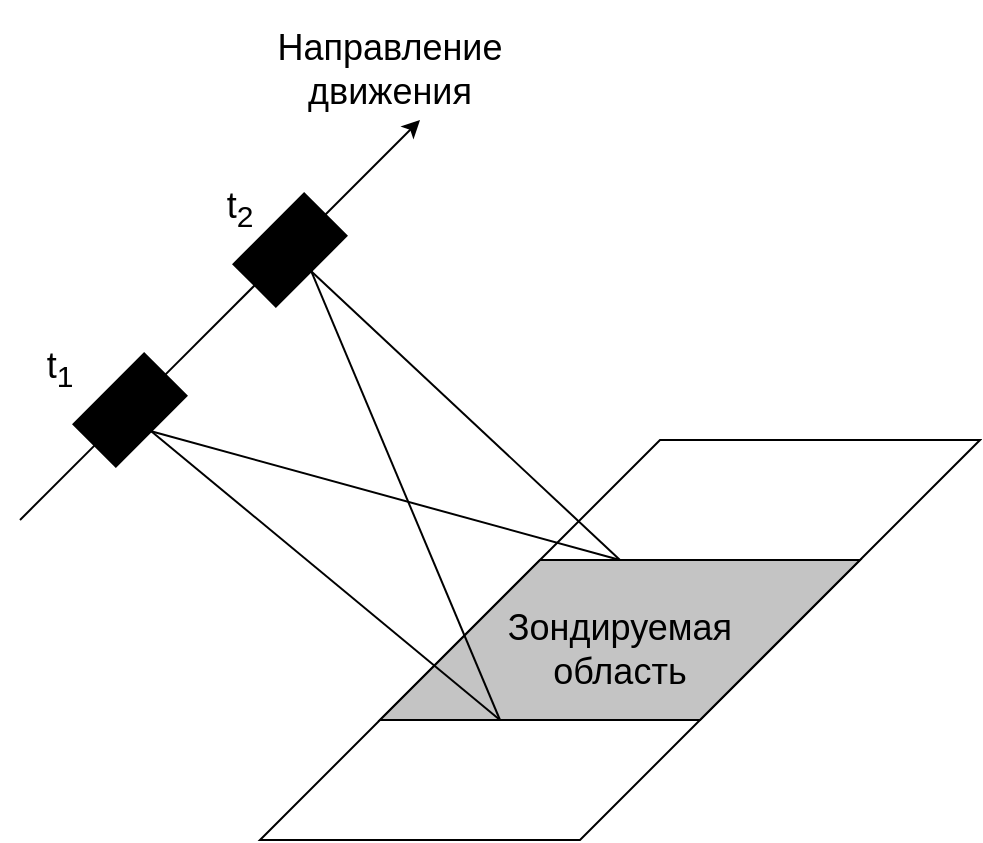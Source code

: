 <mxfile version="21.1.1" type="google">
  <diagram name="Страница 1" id="zpdaVMPnuJQ0aeKoGJYF">
    <mxGraphModel grid="1" page="1" gridSize="10" guides="1" tooltips="1" connect="1" arrows="1" fold="1" pageScale="1" pageWidth="827" pageHeight="1169" math="0" shadow="0">
      <root>
        <mxCell id="0" />
        <mxCell id="1" parent="0" />
        <mxCell id="E_QFCJGcuhrLYFzaWxKr-2" value="" style="endArrow=none;html=1;rounded=0;" edge="1" parent="1" target="E_QFCJGcuhrLYFzaWxKr-3">
          <mxGeometry width="50" height="50" relative="1" as="geometry">
            <mxPoint x="160" y="360" as="sourcePoint" />
            <mxPoint x="440" y="80" as="targetPoint" />
          </mxGeometry>
        </mxCell>
        <mxCell id="E_QFCJGcuhrLYFzaWxKr-3" value="" style="rounded=0;whiteSpace=wrap;html=1;rotation=-45;fillColor=#000000;" vertex="1" parent="1">
          <mxGeometry x="190" y="290" width="50" height="30" as="geometry" />
        </mxCell>
        <mxCell id="E_QFCJGcuhrLYFzaWxKr-4" value="" style="rounded=0;whiteSpace=wrap;html=1;rotation=-45;fillColor=#000000;" vertex="1" parent="1">
          <mxGeometry x="270" y="210" width="50" height="30" as="geometry" />
        </mxCell>
        <mxCell id="E_QFCJGcuhrLYFzaWxKr-7" value="" style="endArrow=classic;html=1;rounded=0;exitX=1;exitY=0.5;exitDx=0;exitDy=0;" edge="1" parent="1" source="E_QFCJGcuhrLYFzaWxKr-3">
          <mxGeometry width="50" height="50" relative="1" as="geometry">
            <mxPoint x="310" y="210" as="sourcePoint" />
            <mxPoint x="360" y="160" as="targetPoint" />
          </mxGeometry>
        </mxCell>
        <mxCell id="E_QFCJGcuhrLYFzaWxKr-8" value="" style="shape=parallelogram;perimeter=parallelogramPerimeter;whiteSpace=wrap;html=1;fixedSize=1;size=200;" vertex="1" parent="1">
          <mxGeometry x="280" y="320" width="360" height="200" as="geometry" />
        </mxCell>
        <mxCell id="E_QFCJGcuhrLYFzaWxKr-9" value="" style="shape=parallelogram;perimeter=parallelogramPerimeter;whiteSpace=wrap;html=1;fixedSize=1;size=80;fillStyle=auto;fillColor=#C4C4C4;" vertex="1" parent="1">
          <mxGeometry x="340" y="380" width="240" height="80" as="geometry" />
        </mxCell>
        <mxCell id="E_QFCJGcuhrLYFzaWxKr-10" value="" style="endArrow=none;html=1;rounded=0;exitX=0.5;exitY=1;exitDx=0;exitDy=0;entryX=0.25;entryY=1;entryDx=0;entryDy=0;" edge="1" parent="1" source="E_QFCJGcuhrLYFzaWxKr-3" target="E_QFCJGcuhrLYFzaWxKr-9">
          <mxGeometry width="50" height="50" relative="1" as="geometry">
            <mxPoint x="560" y="340" as="sourcePoint" />
            <mxPoint x="610" y="290" as="targetPoint" />
          </mxGeometry>
        </mxCell>
        <mxCell id="E_QFCJGcuhrLYFzaWxKr-11" value="" style="endArrow=none;html=1;rounded=0;exitX=0.5;exitY=1;exitDx=0;exitDy=0;entryX=0.5;entryY=0;entryDx=0;entryDy=0;" edge="1" parent="1" source="E_QFCJGcuhrLYFzaWxKr-3" target="E_QFCJGcuhrLYFzaWxKr-9">
          <mxGeometry width="50" height="50" relative="1" as="geometry">
            <mxPoint x="236" y="326" as="sourcePoint" />
            <mxPoint x="410" y="470" as="targetPoint" />
          </mxGeometry>
        </mxCell>
        <mxCell id="E_QFCJGcuhrLYFzaWxKr-12" value="" style="endArrow=none;html=1;rounded=0;exitX=0.5;exitY=1;exitDx=0;exitDy=0;endSize=6;strokeWidth=1;strokeColor=default;" edge="1" parent="1" source="E_QFCJGcuhrLYFzaWxKr-4">
          <mxGeometry width="50" height="50" relative="1" as="geometry">
            <mxPoint x="570" y="330" as="sourcePoint" />
            <mxPoint x="400" y="460" as="targetPoint" />
          </mxGeometry>
        </mxCell>
        <mxCell id="E_QFCJGcuhrLYFzaWxKr-13" value="" style="endArrow=none;html=1;rounded=0;exitX=0.5;exitY=1;exitDx=0;exitDy=0;endSize=6;strokeWidth=1;strokeColor=default;" edge="1" parent="1" source="E_QFCJGcuhrLYFzaWxKr-4">
          <mxGeometry width="50" height="50" relative="1" as="geometry">
            <mxPoint x="316" y="246" as="sourcePoint" />
            <mxPoint x="460" y="380" as="targetPoint" />
          </mxGeometry>
        </mxCell>
        <mxCell id="E_QFCJGcuhrLYFzaWxKr-16" value="&lt;font style=&quot;font-size: 18px;&quot;&gt;t&lt;sub&gt;1&lt;/sub&gt;&lt;/font&gt;" style="text;html=1;strokeColor=none;fillColor=none;align=center;verticalAlign=middle;whiteSpace=wrap;rounded=0;" vertex="1" parent="1">
          <mxGeometry x="150" y="270" width="60" height="30" as="geometry" />
        </mxCell>
        <mxCell id="E_QFCJGcuhrLYFzaWxKr-17" value="&lt;font style=&quot;font-size: 18px;&quot;&gt;t&lt;sub&gt;2&lt;/sub&gt;&lt;/font&gt;" style="text;html=1;strokeColor=none;fillColor=none;align=center;verticalAlign=middle;whiteSpace=wrap;rounded=0;" vertex="1" parent="1">
          <mxGeometry x="240" y="190" width="60" height="30" as="geometry" />
        </mxCell>
        <mxCell id="E_QFCJGcuhrLYFzaWxKr-19" value="&lt;font style=&quot;font-size: 18px;&quot;&gt;Направление движения&lt;/font&gt;" style="text;html=1;strokeColor=none;fillColor=none;align=center;verticalAlign=middle;whiteSpace=wrap;rounded=0;" vertex="1" parent="1">
          <mxGeometry x="290" y="100" width="110" height="70" as="geometry" />
        </mxCell>
        <mxCell id="E_QFCJGcuhrLYFzaWxKr-20" value="&lt;font style=&quot;font-size: 18px;&quot;&gt;Зондируемая область&lt;/font&gt;" style="text;html=1;strokeColor=none;fillColor=none;align=center;verticalAlign=middle;whiteSpace=wrap;rounded=0;" vertex="1" parent="1">
          <mxGeometry x="395" y="410" width="130" height="30" as="geometry" />
        </mxCell>
      </root>
    </mxGraphModel>
  </diagram>
</mxfile>
